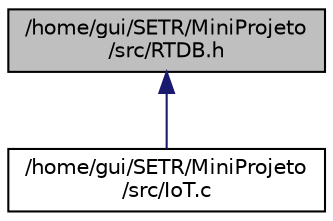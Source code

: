 digraph "/home/gui/SETR/MiniProjeto/src/RTDB.h"
{
 // LATEX_PDF_SIZE
  edge [fontname="Helvetica",fontsize="10",labelfontname="Helvetica",labelfontsize="10"];
  node [fontname="Helvetica",fontsize="10",shape=record];
  Node1 [label="/home/gui/SETR/MiniProjeto\l/src/RTDB.h",height=0.2,width=0.4,color="black", fillcolor="grey75", style="filled", fontcolor="black",tooltip="Header file for Real-Time Database (RTDB) implementation."];
  Node1 -> Node2 [dir="back",color="midnightblue",fontsize="10",style="solid",fontname="Helvetica"];
  Node2 [label="/home/gui/SETR/MiniProjeto\l/src/IoT.c",height=0.2,width=0.4,color="black", fillcolor="white", style="filled",URL="$IoT_8c.html",tooltip="Implementation file for the \"smart\" I/O module."];
}
